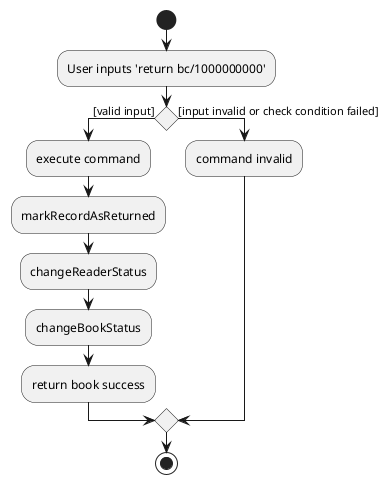 @startuml
start
:User inputs 'return bc/1000000000';

'Since the beta syntax does not support placing the condition outside the
'diamond we place it as the true branch instead.

if () then ([valid input])
    :execute command;
    :markRecordAsReturned;
    :changeReaderStatus;
    :changeBookStatus;
    :return book success;
else ([input invalid or check condition failed])
    :command invalid;
endif
stop
@enduml
